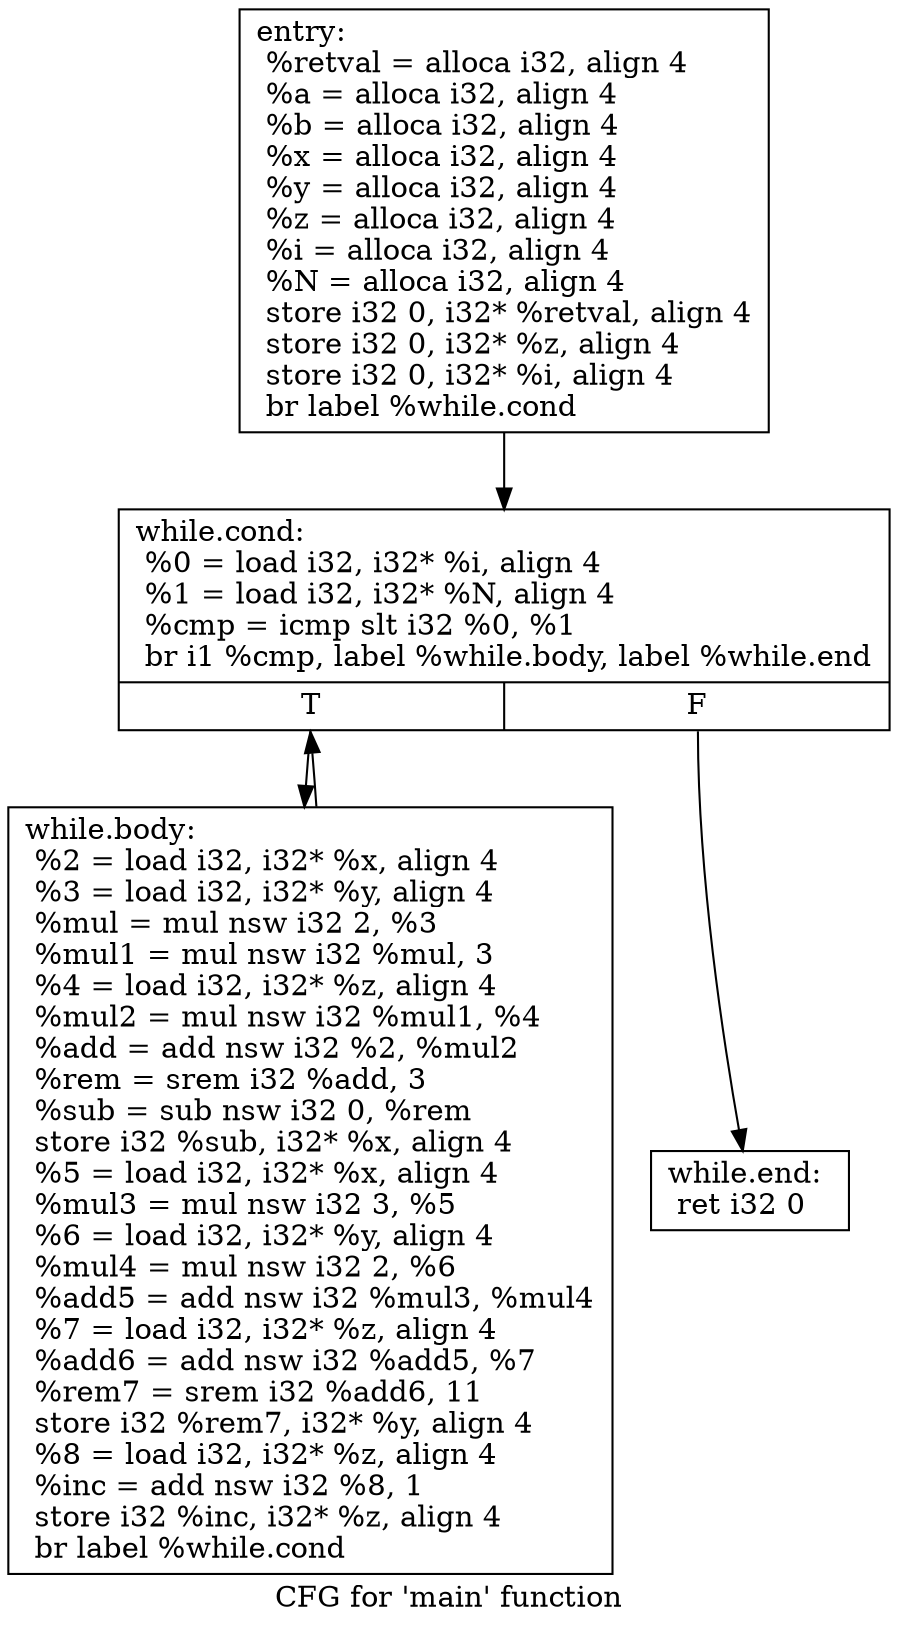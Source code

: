 digraph "CFG for 'main' function" {
	label="CFG for 'main' function";

	Node0x5624cad5dc80 [shape=record,label="{entry:\l  %retval = alloca i32, align 4\l  %a = alloca i32, align 4\l  %b = alloca i32, align 4\l  %x = alloca i32, align 4\l  %y = alloca i32, align 4\l  %z = alloca i32, align 4\l  %i = alloca i32, align 4\l  %N = alloca i32, align 4\l  store i32 0, i32* %retval, align 4\l  store i32 0, i32* %z, align 4\l  store i32 0, i32* %i, align 4\l  br label %while.cond\l}"];
	Node0x5624cad5dc80 -> Node0x5624cad5e9a0;
	Node0x5624cad5e9a0 [shape=record,label="{while.cond:                                       \l  %0 = load i32, i32* %i, align 4\l  %1 = load i32, i32* %N, align 4\l  %cmp = icmp slt i32 %0, %1\l  br i1 %cmp, label %while.body, label %while.end\l|{<s0>T|<s1>F}}"];
	Node0x5624cad5e9a0:s0 -> Node0x5624cad5ebf0;
	Node0x5624cad5e9a0:s1 -> Node0x5624cad5ecd0;
	Node0x5624cad5ebf0 [shape=record,label="{while.body:                                       \l  %2 = load i32, i32* %x, align 4\l  %3 = load i32, i32* %y, align 4\l  %mul = mul nsw i32 2, %3\l  %mul1 = mul nsw i32 %mul, 3\l  %4 = load i32, i32* %z, align 4\l  %mul2 = mul nsw i32 %mul1, %4\l  %add = add nsw i32 %2, %mul2\l  %rem = srem i32 %add, 3\l  %sub = sub nsw i32 0, %rem\l  store i32 %sub, i32* %x, align 4\l  %5 = load i32, i32* %x, align 4\l  %mul3 = mul nsw i32 3, %5\l  %6 = load i32, i32* %y, align 4\l  %mul4 = mul nsw i32 2, %6\l  %add5 = add nsw i32 %mul3, %mul4\l  %7 = load i32, i32* %z, align 4\l  %add6 = add nsw i32 %add5, %7\l  %rem7 = srem i32 %add6, 11\l  store i32 %rem7, i32* %y, align 4\l  %8 = load i32, i32* %z, align 4\l  %inc = add nsw i32 %8, 1\l  store i32 %inc, i32* %z, align 4\l  br label %while.cond\l}"];
	Node0x5624cad5ebf0 -> Node0x5624cad5e9a0;
	Node0x5624cad5ecd0 [shape=record,label="{while.end:                                        \l  ret i32 0\l}"];
}
